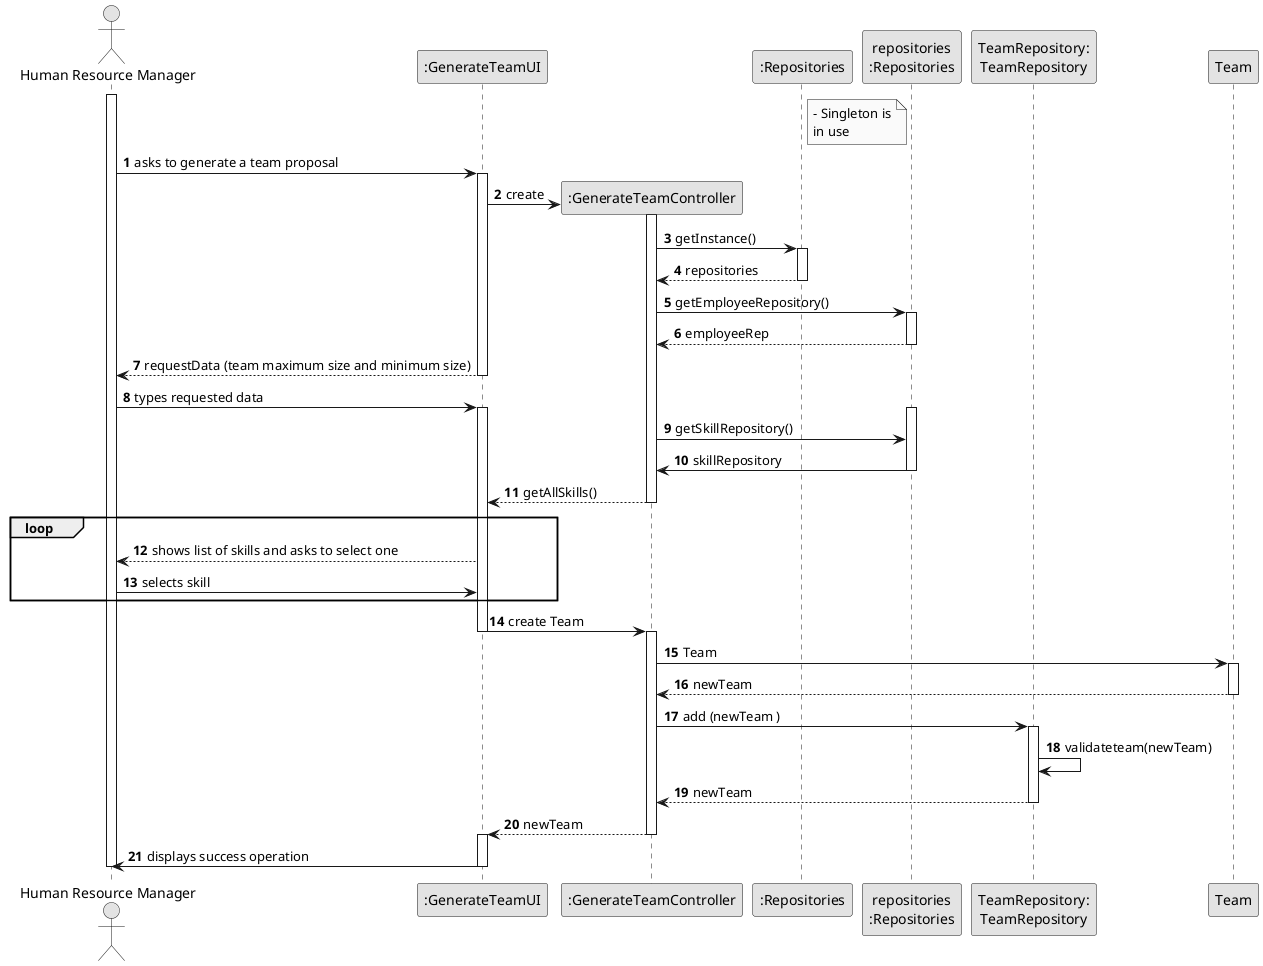 @startuml
skinparam monochrome true
skinparam packageStyle rectangle
skinparam shadowing false

autonumber

'hide footbox

actor "Human Resource Manager" as HRM
participant ":GenerateTeamUI" as UI
participant ":GenerateTeamController" as controller
participant ":Repositories" as singleton
participant "repositories\n:Repositories" as rep
participant "TeamRepository:\nTeamRepository" as teamRep
participant "Team" as Team

note right of singleton
    - Singleton is
    in use
end note

activate HRM

        HRM -> UI : asks to generate a team proposal

        activate UI
            'create controller
            UI -> controller** : create

            activate controller

                controller-> singleton : getInstance()

                activate singleton

                    singleton --> controller : repositories

                deactivate singleton

                controller -> rep : getEmployeeRepository()

                activate rep


                    rep --> controller : employeeRep

                deactivate rep




            'requests the HRM to input data
            UI --> HRM : requestData (team maximum size and minimum size)
        deactivate UI

        HRM -> UI : types requested data

activate UI

        activate rep

            controller -> rep : getSkillRepository()
            rep -> controller : skillRepository
        deactivate rep


            controller --> UI : getAllSkills()
            deactivate controller

loop
            UI --> HRM : shows list of skills and asks to select one

            HRM -> UI : selects skill
end
           UI -> controller : create Team
                   deactivate UI

            activate controller


                controller -> Team : Team

                activate Team

                Team --> controller : newTeam

                deactivate Team

                controller -> teamRep : add (newTeam )

                activate teamRep

                    teamRep -> teamRep : validateteam(newTeam)


                    teamRep --> controller : newTeam

                deactivate teamRep

            controller --> UI : newTeam


        deactivate controller
activate UI
        UI -> HRM : displays success operation

    deactivate UI

deactivate HRM

@enduml
